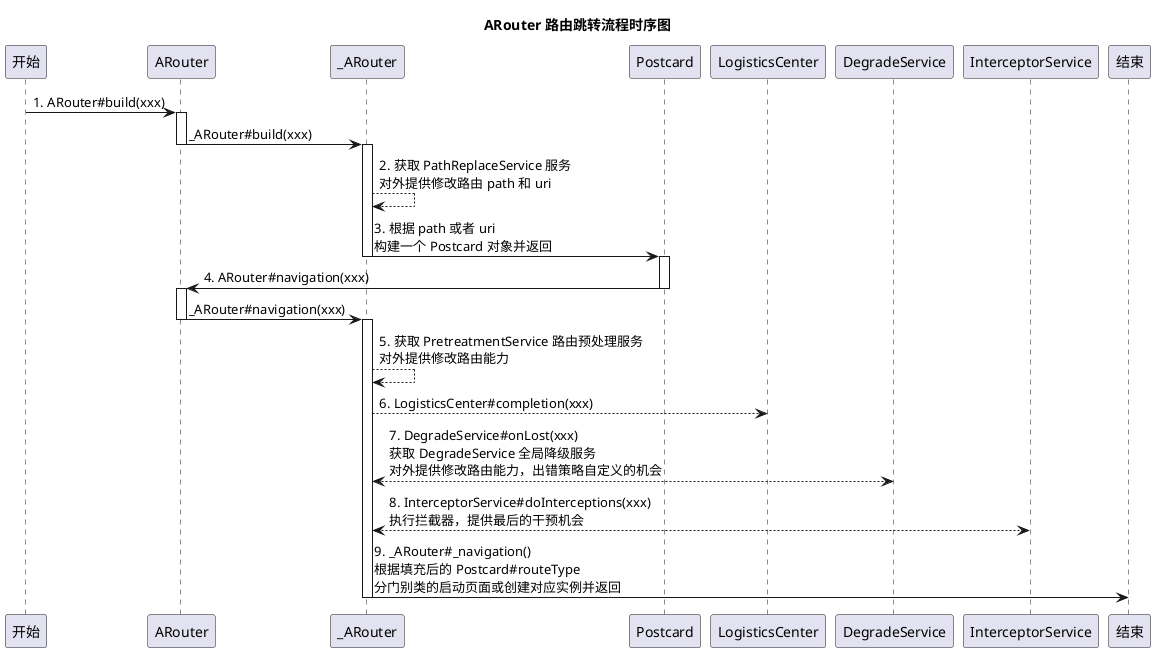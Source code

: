 @startuml
title ARouter 路由跳转流程时序图
开始 -> ARouter: 1. ARouter#build(xxx)
activate ARouter
ARouter -> _ARouter : _ARouter#build(xxx)
deactivate ARouter
activate _ARouter
_ARouter --> _ARouter : 2. 获取 PathReplaceService 服务\n对外提供修改路由 path 和 uri
_ARouter -> Postcard : 3. 根据 path 或者 uri\n构建一个 Postcard 对象并返回
deactivate _ARouter
activate Postcard
Postcard -> ARouter : 4. ARouter#navigation(xxx)
deactivate Postcard
activate ARouter
ARouter -> _ARouter : _ARouter#navigation(xxx)
deactivate ARouter
activate _ARouter
_ARouter --> _ARouter : 5. 获取 PretreatmentService 路由预处理服务\n对外提供修改路由能力
_ARouter --> LogisticsCenter :  6. LogisticsCenter#completion(xxx)
_ARouter <--> DegradeService :  7. DegradeService#onLost(xxx)\n获取 DegradeService 全局降级服务\n对外提供修改路由能力，出错策略自定义的机会
_ARouter <--> InterceptorService : 8. InterceptorService#doInterceptions(xxx)\n执行拦截器，提供最后的干预机会
_ARouter -> 结束 : 9. _ARouter#_navigation()\n根据填充后的 Postcard#routeType\n分门别类的启动页面或创建对应实例并返回
deactivate _ARouter
@enduml

